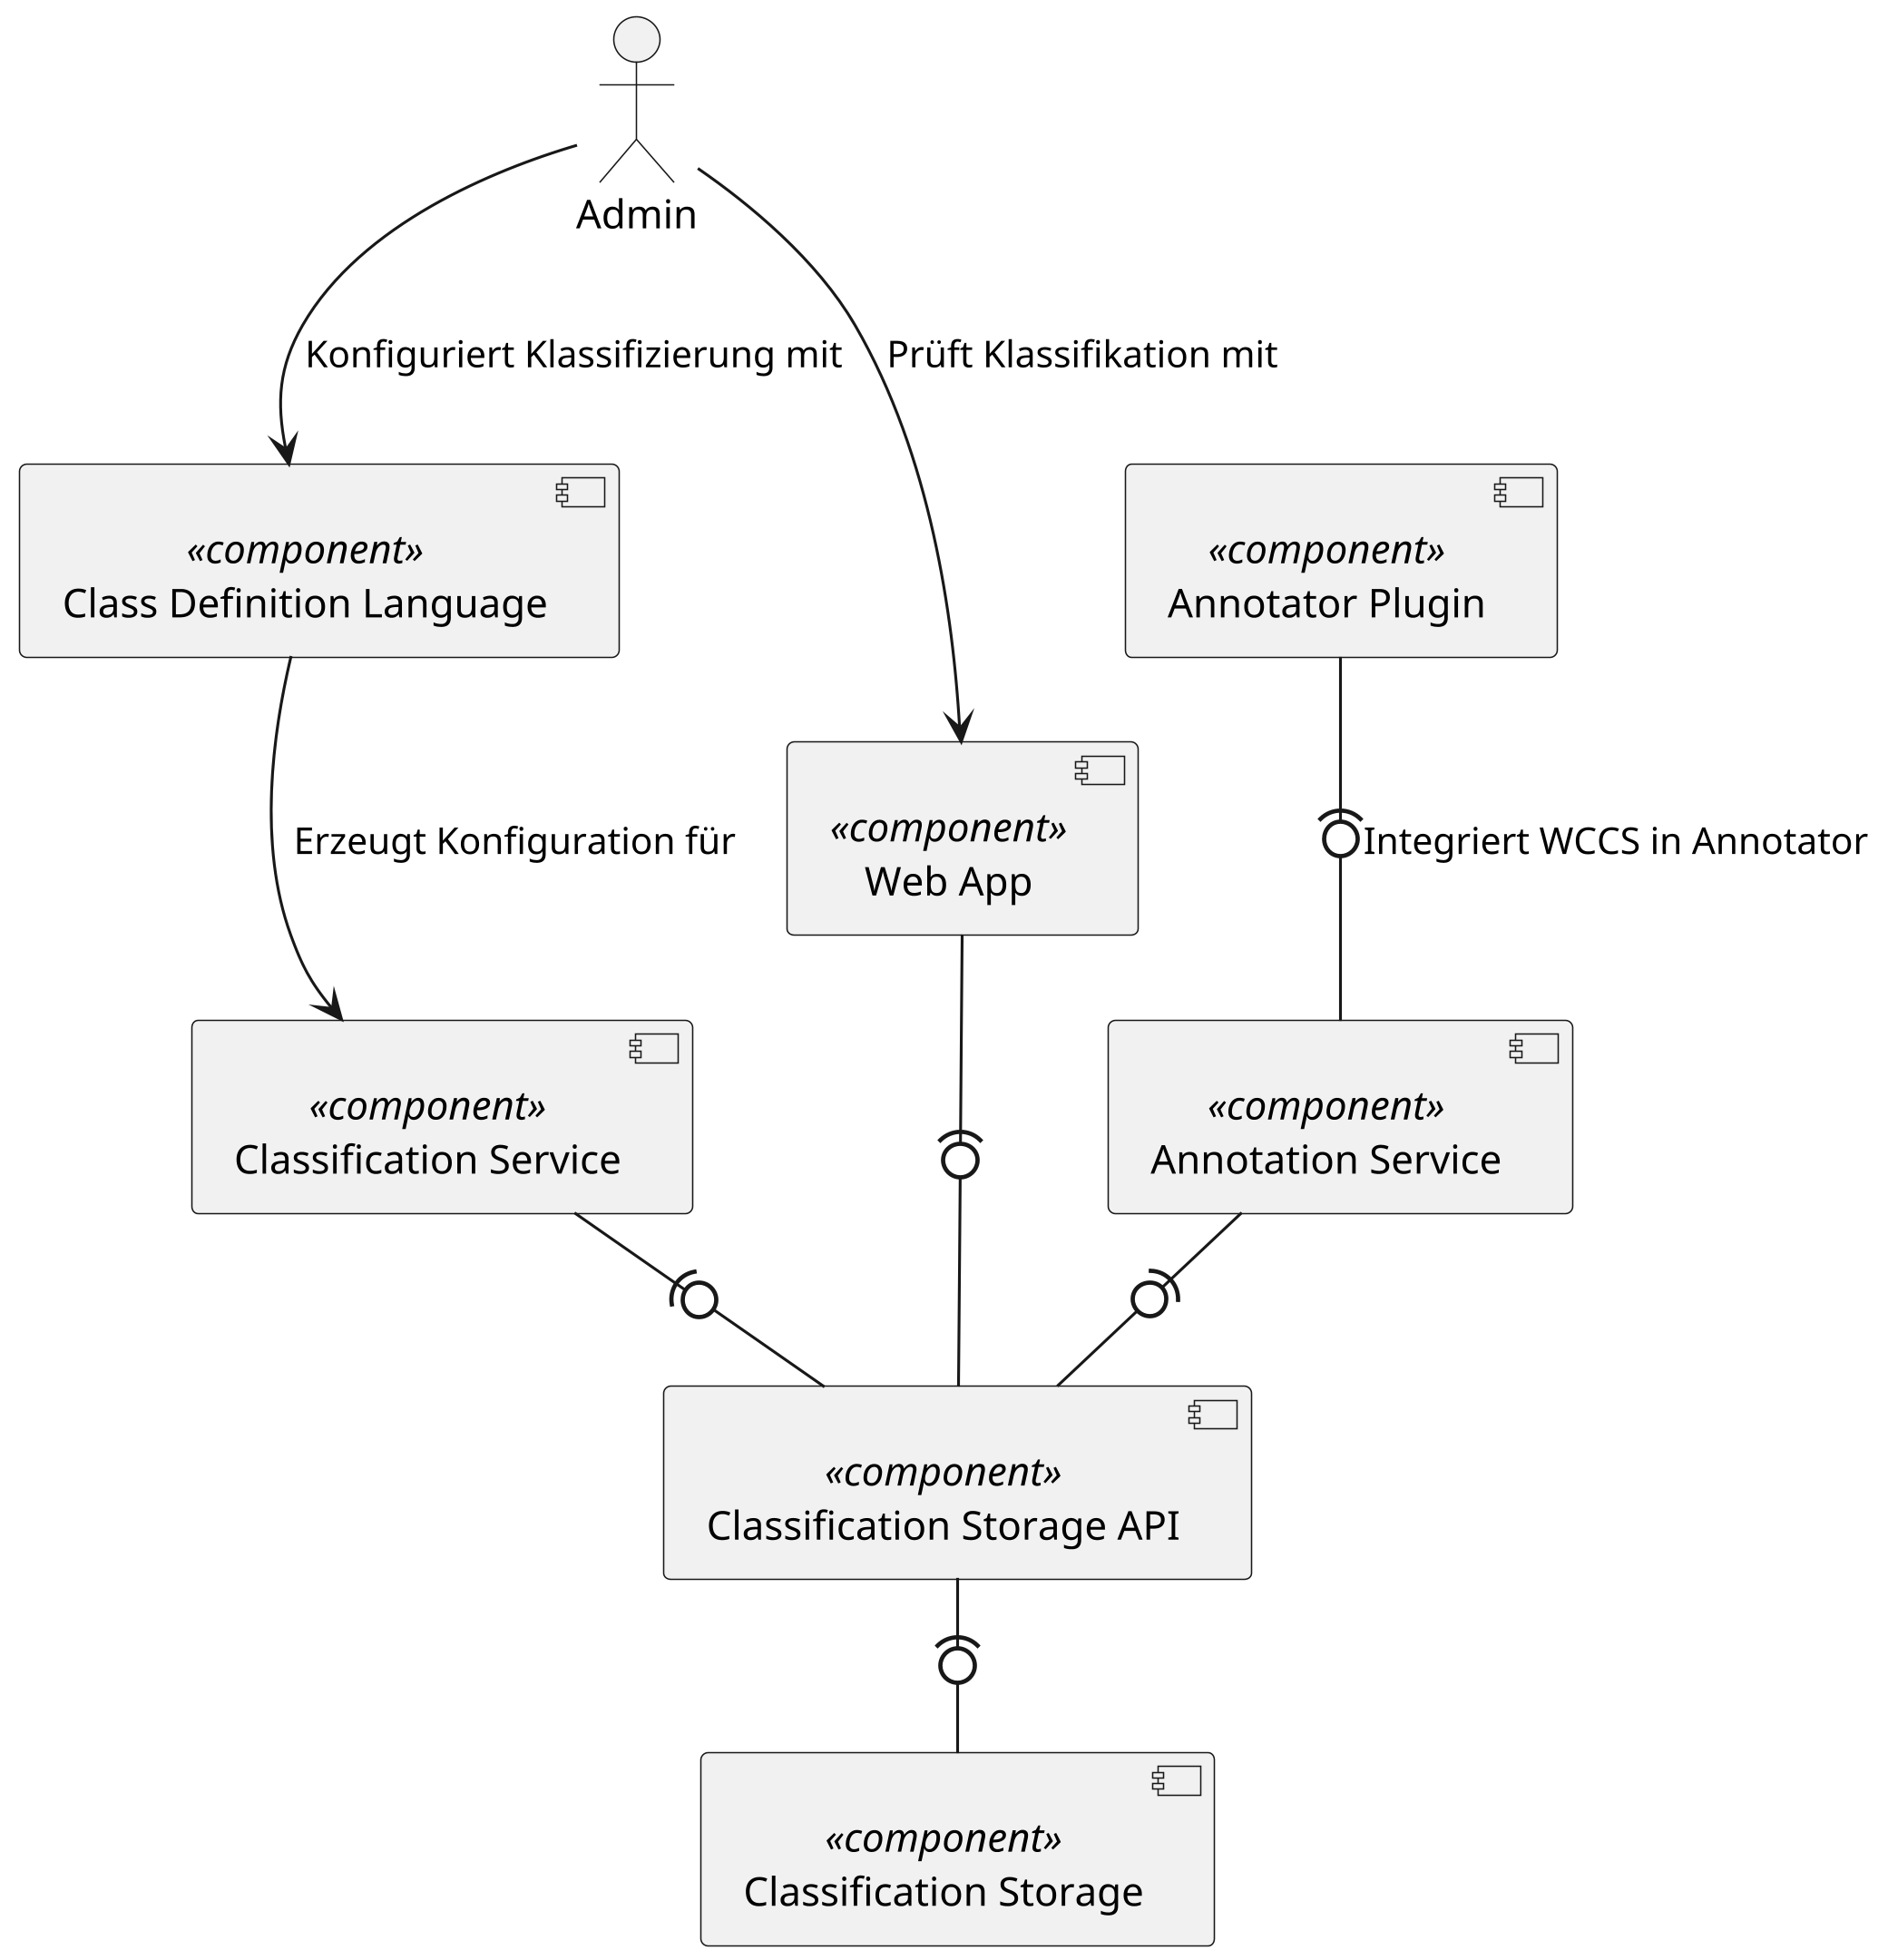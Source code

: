 @startuml
scale 3840*2160
skinparam componentStyle uml2

actor Admin

[Annotator Plugin] <<component>> as annotator_plugin
[Annotation Service] <<component>> as annotation_service
[Class Definition Language] <<component>> as dsl
[Classification Service] <<component>> as classification_service
[Classification Storage API] <<component>> as classification_storage_api
[Classification Storage] <<component>> as classification_storage
[Web App] <<component>> as web_app

Admin --> web_app : Prüft Klassifikation mit
Admin --> dsl : Konfiguriert Klassifizierung mit
annotation_service -(0- classification_storage_api
annotator_plugin -(0- annotation_service : Integriert WCCS in Annotator
classification_service -(0- classification_storage_api
classification_storage_api -(0- classification_storage
dsl --> classification_service : Erzeugt Konfiguration für
web_app -(0- classification_storage_api
@enduml